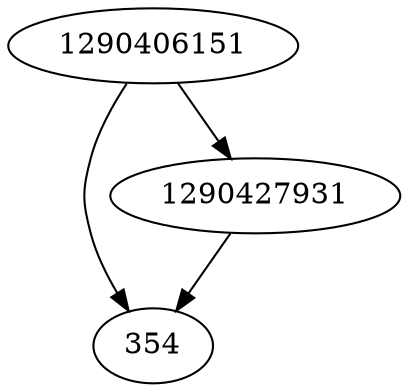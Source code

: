 strict digraph  {
354;
1290427931;
1290406151;
1290427931 -> 354;
1290406151 -> 354;
1290406151 -> 1290427931;
}
